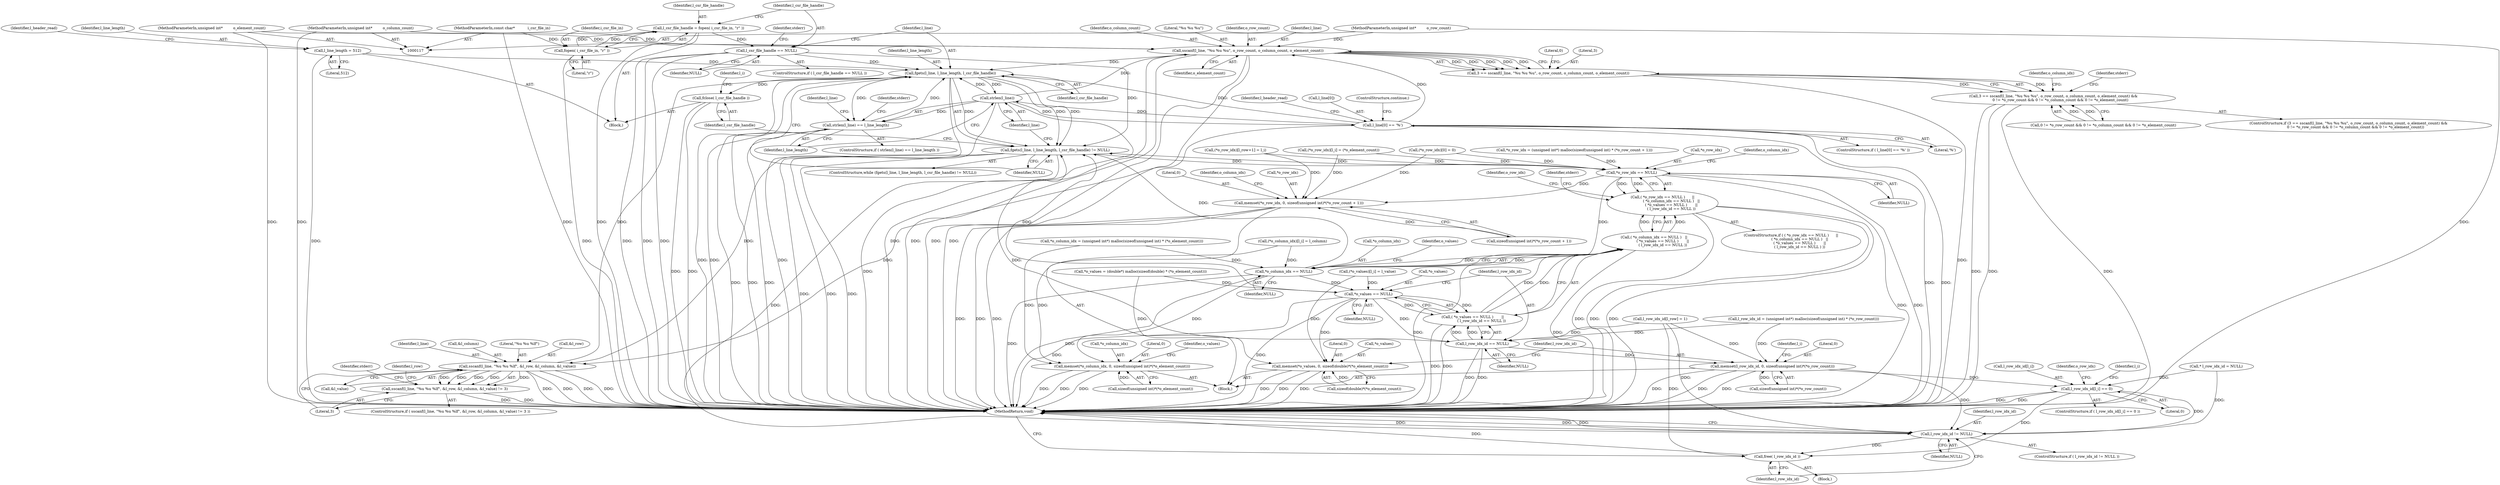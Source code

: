 digraph "0_libxsmm_151481489192e6d1997f8bde52c5c425ea41741d@API" {
"1000195" [label="(Call,sscanf(l_line, \"%u %u %u\", o_row_count, o_column_count, o_element_count))"];
"1000177" [label="(Call,l_line[0] == '%')"];
"1000168" [label="(Call,strlen(l_line))"];
"1000160" [label="(Call,fgets(l_line, l_line_length, l_csr_file_handle))"];
"1000366" [label="(Call,sscanf(l_line, \"%u %u %lf\", &l_row, &l_column, &l_value))"];
"1000195" [label="(Call,sscanf(l_line, \"%u %u %u\", o_row_count, o_column_count, o_element_count))"];
"1000122" [label="(MethodParameterIn,unsigned int*         o_row_count)"];
"1000123" [label="(MethodParameterIn,unsigned int*         o_column_count)"];
"1000124" [label="(MethodParameterIn,unsigned int*         o_element_count)"];
"1000128" [label="(Call,l_line_length = 512)"];
"1000167" [label="(Call,strlen(l_line) == l_line_length)"];
"1000150" [label="(Call,l_csr_file_handle == NULL)"];
"1000144" [label="(Call,l_csr_file_handle = fopen( i_csr_file_in, \"r\" ))"];
"1000146" [label="(Call,fopen( i_csr_file_in, \"r\" ))"];
"1000118" [label="(MethodParameterIn,const char*           i_csr_file_in)"];
"1000159" [label="(Call,fgets(l_line, l_line_length, l_csr_file_handle) != NULL)"];
"1000263" [label="(Call,*o_row_idx == NULL)"];
"1000262" [label="(Call,( *o_row_idx == NULL )      ||\n               ( *o_column_idx == NULL )   ||\n               ( *o_values == NULL )       ||\n               ( l_row_idx_id == NULL ))"];
"1000268" [label="(Call,*o_column_idx == NULL)"];
"1000267" [label="(Call,( *o_column_idx == NULL )   ||\n               ( *o_values == NULL )       ||\n               ( l_row_idx_id == NULL ))"];
"1000273" [label="(Call,*o_values == NULL)"];
"1000272" [label="(Call,( *o_values == NULL )       ||\n               ( l_row_idx_id == NULL ))"];
"1000277" [label="(Call,l_row_idx_id == NULL)"];
"1000314" [label="(Call,memset(l_row_idx_id, 0, sizeof(unsigned int)*(*o_row_count)))"];
"1000436" [label="(Call,l_row_idx_id[l_i] == 0)"];
"1000454" [label="(Call,l_row_idx_id != NULL)"];
"1000458" [label="(Call,free( l_row_idx_id ))"];
"1000305" [label="(Call,memset(*o_values, 0, sizeof(double)*(*o_element_count)))"];
"1000296" [label="(Call,memset(*o_column_idx, 0, sizeof(unsigned int)*(*o_element_count)))"];
"1000285" [label="(Call,memset(*o_row_idx, 0, sizeof(unsigned int)*(*o_row_count + 1)))"];
"1000193" [label="(Call,3 == sscanf(l_line, \"%u %u %u\", o_row_count, o_column_count, o_element_count))"];
"1000192" [label="(Call,3 == sscanf(l_line, \"%u %u %u\", o_row_count, o_column_count, o_element_count) &&\n            0 != *o_row_count && 0 != *o_column_count && 0 != *o_element_count)"];
"1000365" [label="(Call,sscanf(l_line, \"%u %u %lf\", &l_row, &l_column, &l_value) != 3)"];
"1000412" [label="(Call,fclose( l_csr_file_handle ))"];
"1000365" [label="(Call,sscanf(l_line, \"%u %u %lf\", &l_row, &l_column, &l_value) != 3)"];
"1000382" [label="(Identifier,l_row)"];
"1000274" [label="(Call,*o_values)"];
"1000453" [label="(ControlStructure,if ( l_row_idx_id != NULL ))"];
"1000391" [label="(Call,(*o_values)[l_i] = l_value)"];
"1000308" [label="(Literal,0)"];
"1000199" [label="(Identifier,o_column_count)"];
"1000197" [label="(Literal,\"%u %u %u\")"];
"1000288" [label="(Literal,0)"];
"1000298" [label="(Identifier,o_column_idx)"];
"1000371" [label="(Call,&l_column)"];
"1000375" [label="(Literal,3)"];
"1000286" [label="(Call,*o_row_idx)"];
"1000191" [label="(ControlStructure,if (3 == sscanf(l_line, \"%u %u %u\", o_row_count, o_column_count, o_element_count) &&\n            0 != *o_row_count && 0 != *o_column_count && 0 != *o_element_count))"];
"1000137" [label="(Call,* l_row_idx_id = NULL)"];
"1000176" [label="(ControlStructure,if ( l_line[0] == '%' ))"];
"1000128" [label="(Call,l_line_length = 512)"];
"1000161" [label="(Identifier,l_line)"];
"1000158" [label="(ControlStructure,while (fgets(l_line, l_line_length, l_csr_file_handle) != NULL))"];
"1000218" [label="(Identifier,o_column_idx)"];
"1000134" [label="(Identifier,l_header_read)"];
"1000271" [label="(Identifier,NULL)"];
"1000122" [label="(MethodParameterIn,unsigned int*         o_row_count)"];
"1000162" [label="(Identifier,l_line_length)"];
"1000436" [label="(Call,l_row_idx_id[l_i] == 0)"];
"1000314" [label="(Call,memset(l_row_idx_id, 0, sizeof(unsigned int)*(*o_row_count)))"];
"1000309" [label="(Call,sizeof(double)*(*o_element_count))"];
"1000188" [label="(Identifier,l_header_read)"];
"1000285" [label="(Call,memset(*o_row_idx, 0, sizeof(unsigned int)*(*o_row_count + 1)))"];
"1000433" [label="(Identifier,l_i)"];
"1000307" [label="(Identifier,o_values)"];
"1000437" [label="(Call,l_row_idx_id[l_i])"];
"1000277" [label="(Call,l_row_idx_id == NULL)"];
"1000125" [label="(Block,)"];
"1000455" [label="(Identifier,l_row_idx_id)"];
"1000454" [label="(Call,l_row_idx_id != NULL)"];
"1000179" [label="(Identifier,l_line)"];
"1000435" [label="(ControlStructure,if ( l_row_idx_id[l_i] == 0 ))"];
"1000297" [label="(Call,*o_column_idx)"];
"1000356" [label="(Identifier,stderr)"];
"1000144" [label="(Call,l_csr_file_handle = fopen( i_csr_file_in, \"r\" ))"];
"1000266" [label="(Identifier,NULL)"];
"1000275" [label="(Identifier,o_values)"];
"1000413" [label="(Identifier,l_csr_file_handle)"];
"1000178" [label="(Call,l_line[0])"];
"1000118" [label="(MethodParameterIn,const char*           i_csr_file_in)"];
"1000173" [label="(Identifier,stderr)"];
"1000147" [label="(Identifier,i_csr_file_in)"];
"1000150" [label="(Call,l_csr_file_handle == NULL)"];
"1000459" [label="(Identifier,l_row_idx_id)"];
"1000227" [label="(Call,*o_row_idx = (unsigned int*) malloc(sizeof(unsigned int) * (*o_row_count + 1)))"];
"1000216" [label="(Call,*o_column_idx = (unsigned int*) malloc(sizeof(unsigned int) * (*o_element_count)))"];
"1000200" [label="(Identifier,o_element_count)"];
"1000159" [label="(Call,fgets(l_line, l_line_length, l_csr_file_handle) != NULL)"];
"1000366" [label="(Call,sscanf(l_line, \"%u %u %lf\", &l_row, &l_column, &l_value))"];
"1000201" [label="(Call,0 != *o_row_count && 0 != *o_column_count && 0 != *o_element_count)"];
"1000169" [label="(Identifier,l_line)"];
"1000164" [label="(Identifier,NULL)"];
"1000160" [label="(Call,fgets(l_line, l_line_length, l_csr_file_handle))"];
"1000373" [label="(Call,&l_value)"];
"1000324" [label="(Identifier,l_i)"];
"1000268" [label="(Call,*o_column_idx == NULL)"];
"1000130" [label="(Literal,512)"];
"1000385" [label="(Call,(*o_column_idx)[l_i] = l_column)"];
"1000368" [label="(Literal,\"%u %u %lf\")"];
"1000279" [label="(Identifier,NULL)"];
"1000151" [label="(Identifier,l_csr_file_handle)"];
"1000315" [label="(Identifier,l_row_idx_id)"];
"1000299" [label="(Literal,0)"];
"1000264" [label="(Call,*o_row_idx)"];
"1000166" [label="(ControlStructure,if ( strlen(l_line) == l_line_length ))"];
"1000270" [label="(Identifier,o_column_idx)"];
"1000240" [label="(Call,*o_values = (double*) malloc(sizeof(double) * (*o_element_count)))"];
"1000193" [label="(Call,3 == sscanf(l_line, \"%u %u %u\", o_row_count, o_column_count, o_element_count))"];
"1000276" [label="(Identifier,NULL)"];
"1000300" [label="(Call,sizeof(unsigned int)*(*o_element_count))"];
"1000129" [label="(Identifier,l_line_length)"];
"1000457" [label="(Block,)"];
"1000263" [label="(Call,*o_row_idx == NULL)"];
"1000272" [label="(Call,( *o_values == NULL )       ||\n               ( l_row_idx_id == NULL ))"];
"1000198" [label="(Identifier,o_row_count)"];
"1000192" [label="(Call,3 == sscanf(l_line, \"%u %u %u\", o_row_count, o_column_count, o_element_count) &&\n            0 != *o_row_count && 0 != *o_column_count && 0 != *o_element_count)"];
"1000183" [label="(ControlStructure,continue;)"];
"1000195" [label="(Call,sscanf(l_line, \"%u %u %u\", o_row_count, o_column_count, o_element_count))"];
"1000334" [label="(Call,(*o_row_idx)[l_i] = (*o_element_count))"];
"1000317" [label="(Call,sizeof(unsigned int)*(*o_row_count))"];
"1000364" [label="(ControlStructure,if ( sscanf(l_line, \"%u %u %lf\", &l_row, &l_column, &l_value) != 3 ))"];
"1000203" [label="(Literal,0)"];
"1000177" [label="(Call,l_line[0] == '%')"];
"1000296" [label="(Call,memset(*o_column_idx, 0, sizeof(unsigned int)*(*o_element_count)))"];
"1000316" [label="(Literal,0)"];
"1000155" [label="(Identifier,stderr)"];
"1000460" [label="(MethodReturn,void)"];
"1000146" [label="(Call,fopen( i_csr_file_in, \"r\" ))"];
"1000399" [label="(Call,l_row_idx_id[l_row] = 1)"];
"1000305" [label="(Call,memset(*o_values, 0, sizeof(double)*(*o_element_count)))"];
"1000456" [label="(Identifier,NULL)"];
"1000170" [label="(Identifier,l_line_length)"];
"1000145" [label="(Identifier,l_csr_file_handle)"];
"1000267" [label="(Call,( *o_column_idx == NULL )   ||\n               ( *o_values == NULL )       ||\n               ( l_row_idx_id == NULL ))"];
"1000163" [label="(Identifier,l_csr_file_handle)"];
"1000278" [label="(Identifier,l_row_idx_id)"];
"1000167" [label="(Call,strlen(l_line) == l_line_length)"];
"1000251" [label="(Call,l_row_idx_id = (unsigned int*) malloc(sizeof(unsigned int) * (*o_row_count)))"];
"1000194" [label="(Literal,3)"];
"1000196" [label="(Identifier,l_line)"];
"1000369" [label="(Call,&l_row)"];
"1000124" [label="(MethodParameterIn,unsigned int*         o_element_count)"];
"1000440" [label="(Literal,0)"];
"1000123" [label="(MethodParameterIn,unsigned int*         o_column_count)"];
"1000168" [label="(Call,strlen(l_line))"];
"1000262" [label="(Call,( *o_row_idx == NULL )      ||\n               ( *o_column_idx == NULL )   ||\n               ( *o_values == NULL )       ||\n               ( l_row_idx_id == NULL ))"];
"1000152" [label="(Identifier,NULL)"];
"1000306" [label="(Call,*o_values)"];
"1000367" [label="(Identifier,l_line)"];
"1000269" [label="(Call,*o_column_idx)"];
"1000282" [label="(Identifier,stderr)"];
"1000149" [label="(ControlStructure,if ( l_csr_file_handle == NULL ))"];
"1000287" [label="(Identifier,o_row_idx)"];
"1000273" [label="(Call,*o_values == NULL)"];
"1000378" [label="(Identifier,stderr)"];
"1000289" [label="(Call,sizeof(unsigned int)*(*o_row_count + 1))"];
"1000445" [label="(Identifier,o_row_idx)"];
"1000458" [label="(Call,free( l_row_idx_id ))"];
"1000181" [label="(Literal,'%')"];
"1000404" [label="(Call,(*o_row_idx)[l_row+1] = l_i)"];
"1000341" [label="(Call,(*o_row_idx)[0] = 0)"];
"1000261" [label="(ControlStructure,if ( ( *o_row_idx == NULL )      ||\n               ( *o_column_idx == NULL )   ||\n               ( *o_values == NULL )       ||\n               ( l_row_idx_id == NULL ) ))"];
"1000148" [label="(Literal,\"r\")"];
"1000416" [label="(Identifier,l_i)"];
"1000412" [label="(Call,fclose( l_csr_file_handle ))"];
"1000215" [label="(Block,)"];
"1000195" -> "1000193"  [label="AST: "];
"1000195" -> "1000200"  [label="CFG: "];
"1000196" -> "1000195"  [label="AST: "];
"1000197" -> "1000195"  [label="AST: "];
"1000198" -> "1000195"  [label="AST: "];
"1000199" -> "1000195"  [label="AST: "];
"1000200" -> "1000195"  [label="AST: "];
"1000193" -> "1000195"  [label="CFG: "];
"1000195" -> "1000460"  [label="DDG: "];
"1000195" -> "1000460"  [label="DDG: "];
"1000195" -> "1000460"  [label="DDG: "];
"1000195" -> "1000460"  [label="DDG: "];
"1000195" -> "1000160"  [label="DDG: "];
"1000195" -> "1000193"  [label="DDG: "];
"1000195" -> "1000193"  [label="DDG: "];
"1000195" -> "1000193"  [label="DDG: "];
"1000195" -> "1000193"  [label="DDG: "];
"1000195" -> "1000193"  [label="DDG: "];
"1000177" -> "1000195"  [label="DDG: "];
"1000168" -> "1000195"  [label="DDG: "];
"1000122" -> "1000195"  [label="DDG: "];
"1000123" -> "1000195"  [label="DDG: "];
"1000124" -> "1000195"  [label="DDG: "];
"1000177" -> "1000176"  [label="AST: "];
"1000177" -> "1000181"  [label="CFG: "];
"1000178" -> "1000177"  [label="AST: "];
"1000181" -> "1000177"  [label="AST: "];
"1000183" -> "1000177"  [label="CFG: "];
"1000188" -> "1000177"  [label="CFG: "];
"1000177" -> "1000460"  [label="DDG: "];
"1000177" -> "1000460"  [label="DDG: "];
"1000177" -> "1000160"  [label="DDG: "];
"1000177" -> "1000168"  [label="DDG: "];
"1000168" -> "1000177"  [label="DDG: "];
"1000177" -> "1000366"  [label="DDG: "];
"1000168" -> "1000167"  [label="AST: "];
"1000168" -> "1000169"  [label="CFG: "];
"1000169" -> "1000168"  [label="AST: "];
"1000170" -> "1000168"  [label="CFG: "];
"1000168" -> "1000460"  [label="DDG: "];
"1000168" -> "1000160"  [label="DDG: "];
"1000168" -> "1000167"  [label="DDG: "];
"1000160" -> "1000168"  [label="DDG: "];
"1000168" -> "1000366"  [label="DDG: "];
"1000160" -> "1000159"  [label="AST: "];
"1000160" -> "1000163"  [label="CFG: "];
"1000161" -> "1000160"  [label="AST: "];
"1000162" -> "1000160"  [label="AST: "];
"1000163" -> "1000160"  [label="AST: "];
"1000164" -> "1000160"  [label="CFG: "];
"1000160" -> "1000460"  [label="DDG: "];
"1000160" -> "1000460"  [label="DDG: "];
"1000160" -> "1000460"  [label="DDG: "];
"1000160" -> "1000159"  [label="DDG: "];
"1000160" -> "1000159"  [label="DDG: "];
"1000160" -> "1000159"  [label="DDG: "];
"1000366" -> "1000160"  [label="DDG: "];
"1000128" -> "1000160"  [label="DDG: "];
"1000167" -> "1000160"  [label="DDG: "];
"1000150" -> "1000160"  [label="DDG: "];
"1000160" -> "1000167"  [label="DDG: "];
"1000160" -> "1000412"  [label="DDG: "];
"1000366" -> "1000365"  [label="AST: "];
"1000366" -> "1000373"  [label="CFG: "];
"1000367" -> "1000366"  [label="AST: "];
"1000368" -> "1000366"  [label="AST: "];
"1000369" -> "1000366"  [label="AST: "];
"1000371" -> "1000366"  [label="AST: "];
"1000373" -> "1000366"  [label="AST: "];
"1000375" -> "1000366"  [label="CFG: "];
"1000366" -> "1000460"  [label="DDG: "];
"1000366" -> "1000460"  [label="DDG: "];
"1000366" -> "1000460"  [label="DDG: "];
"1000366" -> "1000460"  [label="DDG: "];
"1000366" -> "1000365"  [label="DDG: "];
"1000366" -> "1000365"  [label="DDG: "];
"1000366" -> "1000365"  [label="DDG: "];
"1000366" -> "1000365"  [label="DDG: "];
"1000366" -> "1000365"  [label="DDG: "];
"1000122" -> "1000117"  [label="AST: "];
"1000122" -> "1000460"  [label="DDG: "];
"1000123" -> "1000117"  [label="AST: "];
"1000123" -> "1000460"  [label="DDG: "];
"1000124" -> "1000117"  [label="AST: "];
"1000124" -> "1000460"  [label="DDG: "];
"1000128" -> "1000125"  [label="AST: "];
"1000128" -> "1000130"  [label="CFG: "];
"1000129" -> "1000128"  [label="AST: "];
"1000130" -> "1000128"  [label="AST: "];
"1000134" -> "1000128"  [label="CFG: "];
"1000128" -> "1000460"  [label="DDG: "];
"1000167" -> "1000166"  [label="AST: "];
"1000167" -> "1000170"  [label="CFG: "];
"1000170" -> "1000167"  [label="AST: "];
"1000173" -> "1000167"  [label="CFG: "];
"1000179" -> "1000167"  [label="CFG: "];
"1000167" -> "1000460"  [label="DDG: "];
"1000167" -> "1000460"  [label="DDG: "];
"1000167" -> "1000460"  [label="DDG: "];
"1000150" -> "1000149"  [label="AST: "];
"1000150" -> "1000152"  [label="CFG: "];
"1000151" -> "1000150"  [label="AST: "];
"1000152" -> "1000150"  [label="AST: "];
"1000155" -> "1000150"  [label="CFG: "];
"1000161" -> "1000150"  [label="CFG: "];
"1000150" -> "1000460"  [label="DDG: "];
"1000150" -> "1000460"  [label="DDG: "];
"1000150" -> "1000460"  [label="DDG: "];
"1000144" -> "1000150"  [label="DDG: "];
"1000150" -> "1000159"  [label="DDG: "];
"1000144" -> "1000125"  [label="AST: "];
"1000144" -> "1000146"  [label="CFG: "];
"1000145" -> "1000144"  [label="AST: "];
"1000146" -> "1000144"  [label="AST: "];
"1000151" -> "1000144"  [label="CFG: "];
"1000144" -> "1000460"  [label="DDG: "];
"1000146" -> "1000144"  [label="DDG: "];
"1000146" -> "1000144"  [label="DDG: "];
"1000146" -> "1000148"  [label="CFG: "];
"1000147" -> "1000146"  [label="AST: "];
"1000148" -> "1000146"  [label="AST: "];
"1000146" -> "1000460"  [label="DDG: "];
"1000118" -> "1000146"  [label="DDG: "];
"1000118" -> "1000117"  [label="AST: "];
"1000118" -> "1000460"  [label="DDG: "];
"1000159" -> "1000158"  [label="AST: "];
"1000159" -> "1000164"  [label="CFG: "];
"1000164" -> "1000159"  [label="AST: "];
"1000169" -> "1000159"  [label="CFG: "];
"1000413" -> "1000159"  [label="CFG: "];
"1000159" -> "1000460"  [label="DDG: "];
"1000159" -> "1000460"  [label="DDG: "];
"1000159" -> "1000460"  [label="DDG: "];
"1000263" -> "1000159"  [label="DDG: "];
"1000273" -> "1000159"  [label="DDG: "];
"1000268" -> "1000159"  [label="DDG: "];
"1000277" -> "1000159"  [label="DDG: "];
"1000159" -> "1000263"  [label="DDG: "];
"1000159" -> "1000454"  [label="DDG: "];
"1000263" -> "1000262"  [label="AST: "];
"1000263" -> "1000266"  [label="CFG: "];
"1000264" -> "1000263"  [label="AST: "];
"1000266" -> "1000263"  [label="AST: "];
"1000270" -> "1000263"  [label="CFG: "];
"1000262" -> "1000263"  [label="CFG: "];
"1000263" -> "1000460"  [label="DDG: "];
"1000263" -> "1000460"  [label="DDG: "];
"1000263" -> "1000262"  [label="DDG: "];
"1000263" -> "1000262"  [label="DDG: "];
"1000404" -> "1000263"  [label="DDG: "];
"1000227" -> "1000263"  [label="DDG: "];
"1000341" -> "1000263"  [label="DDG: "];
"1000334" -> "1000263"  [label="DDG: "];
"1000263" -> "1000268"  [label="DDG: "];
"1000263" -> "1000285"  [label="DDG: "];
"1000262" -> "1000261"  [label="AST: "];
"1000262" -> "1000267"  [label="CFG: "];
"1000267" -> "1000262"  [label="AST: "];
"1000282" -> "1000262"  [label="CFG: "];
"1000287" -> "1000262"  [label="CFG: "];
"1000262" -> "1000460"  [label="DDG: "];
"1000262" -> "1000460"  [label="DDG: "];
"1000262" -> "1000460"  [label="DDG: "];
"1000267" -> "1000262"  [label="DDG: "];
"1000267" -> "1000262"  [label="DDG: "];
"1000268" -> "1000267"  [label="AST: "];
"1000268" -> "1000271"  [label="CFG: "];
"1000269" -> "1000268"  [label="AST: "];
"1000271" -> "1000268"  [label="AST: "];
"1000275" -> "1000268"  [label="CFG: "];
"1000267" -> "1000268"  [label="CFG: "];
"1000268" -> "1000460"  [label="DDG: "];
"1000268" -> "1000460"  [label="DDG: "];
"1000268" -> "1000267"  [label="DDG: "];
"1000268" -> "1000267"  [label="DDG: "];
"1000216" -> "1000268"  [label="DDG: "];
"1000385" -> "1000268"  [label="DDG: "];
"1000268" -> "1000273"  [label="DDG: "];
"1000268" -> "1000296"  [label="DDG: "];
"1000267" -> "1000272"  [label="CFG: "];
"1000272" -> "1000267"  [label="AST: "];
"1000267" -> "1000460"  [label="DDG: "];
"1000267" -> "1000460"  [label="DDG: "];
"1000272" -> "1000267"  [label="DDG: "];
"1000272" -> "1000267"  [label="DDG: "];
"1000273" -> "1000272"  [label="AST: "];
"1000273" -> "1000276"  [label="CFG: "];
"1000274" -> "1000273"  [label="AST: "];
"1000276" -> "1000273"  [label="AST: "];
"1000278" -> "1000273"  [label="CFG: "];
"1000272" -> "1000273"  [label="CFG: "];
"1000273" -> "1000460"  [label="DDG: "];
"1000273" -> "1000460"  [label="DDG: "];
"1000273" -> "1000272"  [label="DDG: "];
"1000273" -> "1000272"  [label="DDG: "];
"1000391" -> "1000273"  [label="DDG: "];
"1000240" -> "1000273"  [label="DDG: "];
"1000273" -> "1000277"  [label="DDG: "];
"1000273" -> "1000305"  [label="DDG: "];
"1000272" -> "1000277"  [label="CFG: "];
"1000277" -> "1000272"  [label="AST: "];
"1000272" -> "1000460"  [label="DDG: "];
"1000272" -> "1000460"  [label="DDG: "];
"1000277" -> "1000272"  [label="DDG: "];
"1000277" -> "1000272"  [label="DDG: "];
"1000277" -> "1000279"  [label="CFG: "];
"1000278" -> "1000277"  [label="AST: "];
"1000279" -> "1000277"  [label="AST: "];
"1000277" -> "1000460"  [label="DDG: "];
"1000277" -> "1000460"  [label="DDG: "];
"1000251" -> "1000277"  [label="DDG: "];
"1000399" -> "1000277"  [label="DDG: "];
"1000277" -> "1000314"  [label="DDG: "];
"1000314" -> "1000215"  [label="AST: "];
"1000314" -> "1000317"  [label="CFG: "];
"1000315" -> "1000314"  [label="AST: "];
"1000316" -> "1000314"  [label="AST: "];
"1000317" -> "1000314"  [label="AST: "];
"1000324" -> "1000314"  [label="CFG: "];
"1000314" -> "1000460"  [label="DDG: "];
"1000314" -> "1000460"  [label="DDG: "];
"1000314" -> "1000460"  [label="DDG: "];
"1000251" -> "1000314"  [label="DDG: "];
"1000399" -> "1000314"  [label="DDG: "];
"1000317" -> "1000314"  [label="DDG: "];
"1000314" -> "1000436"  [label="DDG: "];
"1000314" -> "1000454"  [label="DDG: "];
"1000436" -> "1000435"  [label="AST: "];
"1000436" -> "1000440"  [label="CFG: "];
"1000437" -> "1000436"  [label="AST: "];
"1000440" -> "1000436"  [label="AST: "];
"1000445" -> "1000436"  [label="CFG: "];
"1000433" -> "1000436"  [label="CFG: "];
"1000436" -> "1000460"  [label="DDG: "];
"1000436" -> "1000460"  [label="DDG: "];
"1000137" -> "1000436"  [label="DDG: "];
"1000436" -> "1000454"  [label="DDG: "];
"1000436" -> "1000458"  [label="DDG: "];
"1000454" -> "1000453"  [label="AST: "];
"1000454" -> "1000456"  [label="CFG: "];
"1000455" -> "1000454"  [label="AST: "];
"1000456" -> "1000454"  [label="AST: "];
"1000459" -> "1000454"  [label="CFG: "];
"1000460" -> "1000454"  [label="CFG: "];
"1000454" -> "1000460"  [label="DDG: "];
"1000454" -> "1000460"  [label="DDG: "];
"1000454" -> "1000460"  [label="DDG: "];
"1000399" -> "1000454"  [label="DDG: "];
"1000137" -> "1000454"  [label="DDG: "];
"1000454" -> "1000458"  [label="DDG: "];
"1000458" -> "1000457"  [label="AST: "];
"1000458" -> "1000459"  [label="CFG: "];
"1000459" -> "1000458"  [label="AST: "];
"1000460" -> "1000458"  [label="CFG: "];
"1000458" -> "1000460"  [label="DDG: "];
"1000399" -> "1000458"  [label="DDG: "];
"1000305" -> "1000215"  [label="AST: "];
"1000305" -> "1000309"  [label="CFG: "];
"1000306" -> "1000305"  [label="AST: "];
"1000308" -> "1000305"  [label="AST: "];
"1000309" -> "1000305"  [label="AST: "];
"1000315" -> "1000305"  [label="CFG: "];
"1000305" -> "1000460"  [label="DDG: "];
"1000305" -> "1000460"  [label="DDG: "];
"1000305" -> "1000460"  [label="DDG: "];
"1000391" -> "1000305"  [label="DDG: "];
"1000240" -> "1000305"  [label="DDG: "];
"1000309" -> "1000305"  [label="DDG: "];
"1000296" -> "1000215"  [label="AST: "];
"1000296" -> "1000300"  [label="CFG: "];
"1000297" -> "1000296"  [label="AST: "];
"1000299" -> "1000296"  [label="AST: "];
"1000300" -> "1000296"  [label="AST: "];
"1000307" -> "1000296"  [label="CFG: "];
"1000296" -> "1000460"  [label="DDG: "];
"1000296" -> "1000460"  [label="DDG: "];
"1000296" -> "1000460"  [label="DDG: "];
"1000216" -> "1000296"  [label="DDG: "];
"1000385" -> "1000296"  [label="DDG: "];
"1000300" -> "1000296"  [label="DDG: "];
"1000285" -> "1000215"  [label="AST: "];
"1000285" -> "1000289"  [label="CFG: "];
"1000286" -> "1000285"  [label="AST: "];
"1000288" -> "1000285"  [label="AST: "];
"1000289" -> "1000285"  [label="AST: "];
"1000298" -> "1000285"  [label="CFG: "];
"1000285" -> "1000460"  [label="DDG: "];
"1000285" -> "1000460"  [label="DDG: "];
"1000285" -> "1000460"  [label="DDG: "];
"1000404" -> "1000285"  [label="DDG: "];
"1000341" -> "1000285"  [label="DDG: "];
"1000334" -> "1000285"  [label="DDG: "];
"1000289" -> "1000285"  [label="DDG: "];
"1000193" -> "1000192"  [label="AST: "];
"1000194" -> "1000193"  [label="AST: "];
"1000203" -> "1000193"  [label="CFG: "];
"1000192" -> "1000193"  [label="CFG: "];
"1000193" -> "1000460"  [label="DDG: "];
"1000193" -> "1000192"  [label="DDG: "];
"1000193" -> "1000192"  [label="DDG: "];
"1000192" -> "1000191"  [label="AST: "];
"1000192" -> "1000201"  [label="CFG: "];
"1000201" -> "1000192"  [label="AST: "];
"1000218" -> "1000192"  [label="CFG: "];
"1000356" -> "1000192"  [label="CFG: "];
"1000192" -> "1000460"  [label="DDG: "];
"1000192" -> "1000460"  [label="DDG: "];
"1000192" -> "1000460"  [label="DDG: "];
"1000201" -> "1000192"  [label="DDG: "];
"1000201" -> "1000192"  [label="DDG: "];
"1000365" -> "1000364"  [label="AST: "];
"1000365" -> "1000375"  [label="CFG: "];
"1000375" -> "1000365"  [label="AST: "];
"1000378" -> "1000365"  [label="CFG: "];
"1000382" -> "1000365"  [label="CFG: "];
"1000365" -> "1000460"  [label="DDG: "];
"1000365" -> "1000460"  [label="DDG: "];
"1000412" -> "1000125"  [label="AST: "];
"1000412" -> "1000413"  [label="CFG: "];
"1000413" -> "1000412"  [label="AST: "];
"1000416" -> "1000412"  [label="CFG: "];
"1000412" -> "1000460"  [label="DDG: "];
"1000412" -> "1000460"  [label="DDG: "];
}
